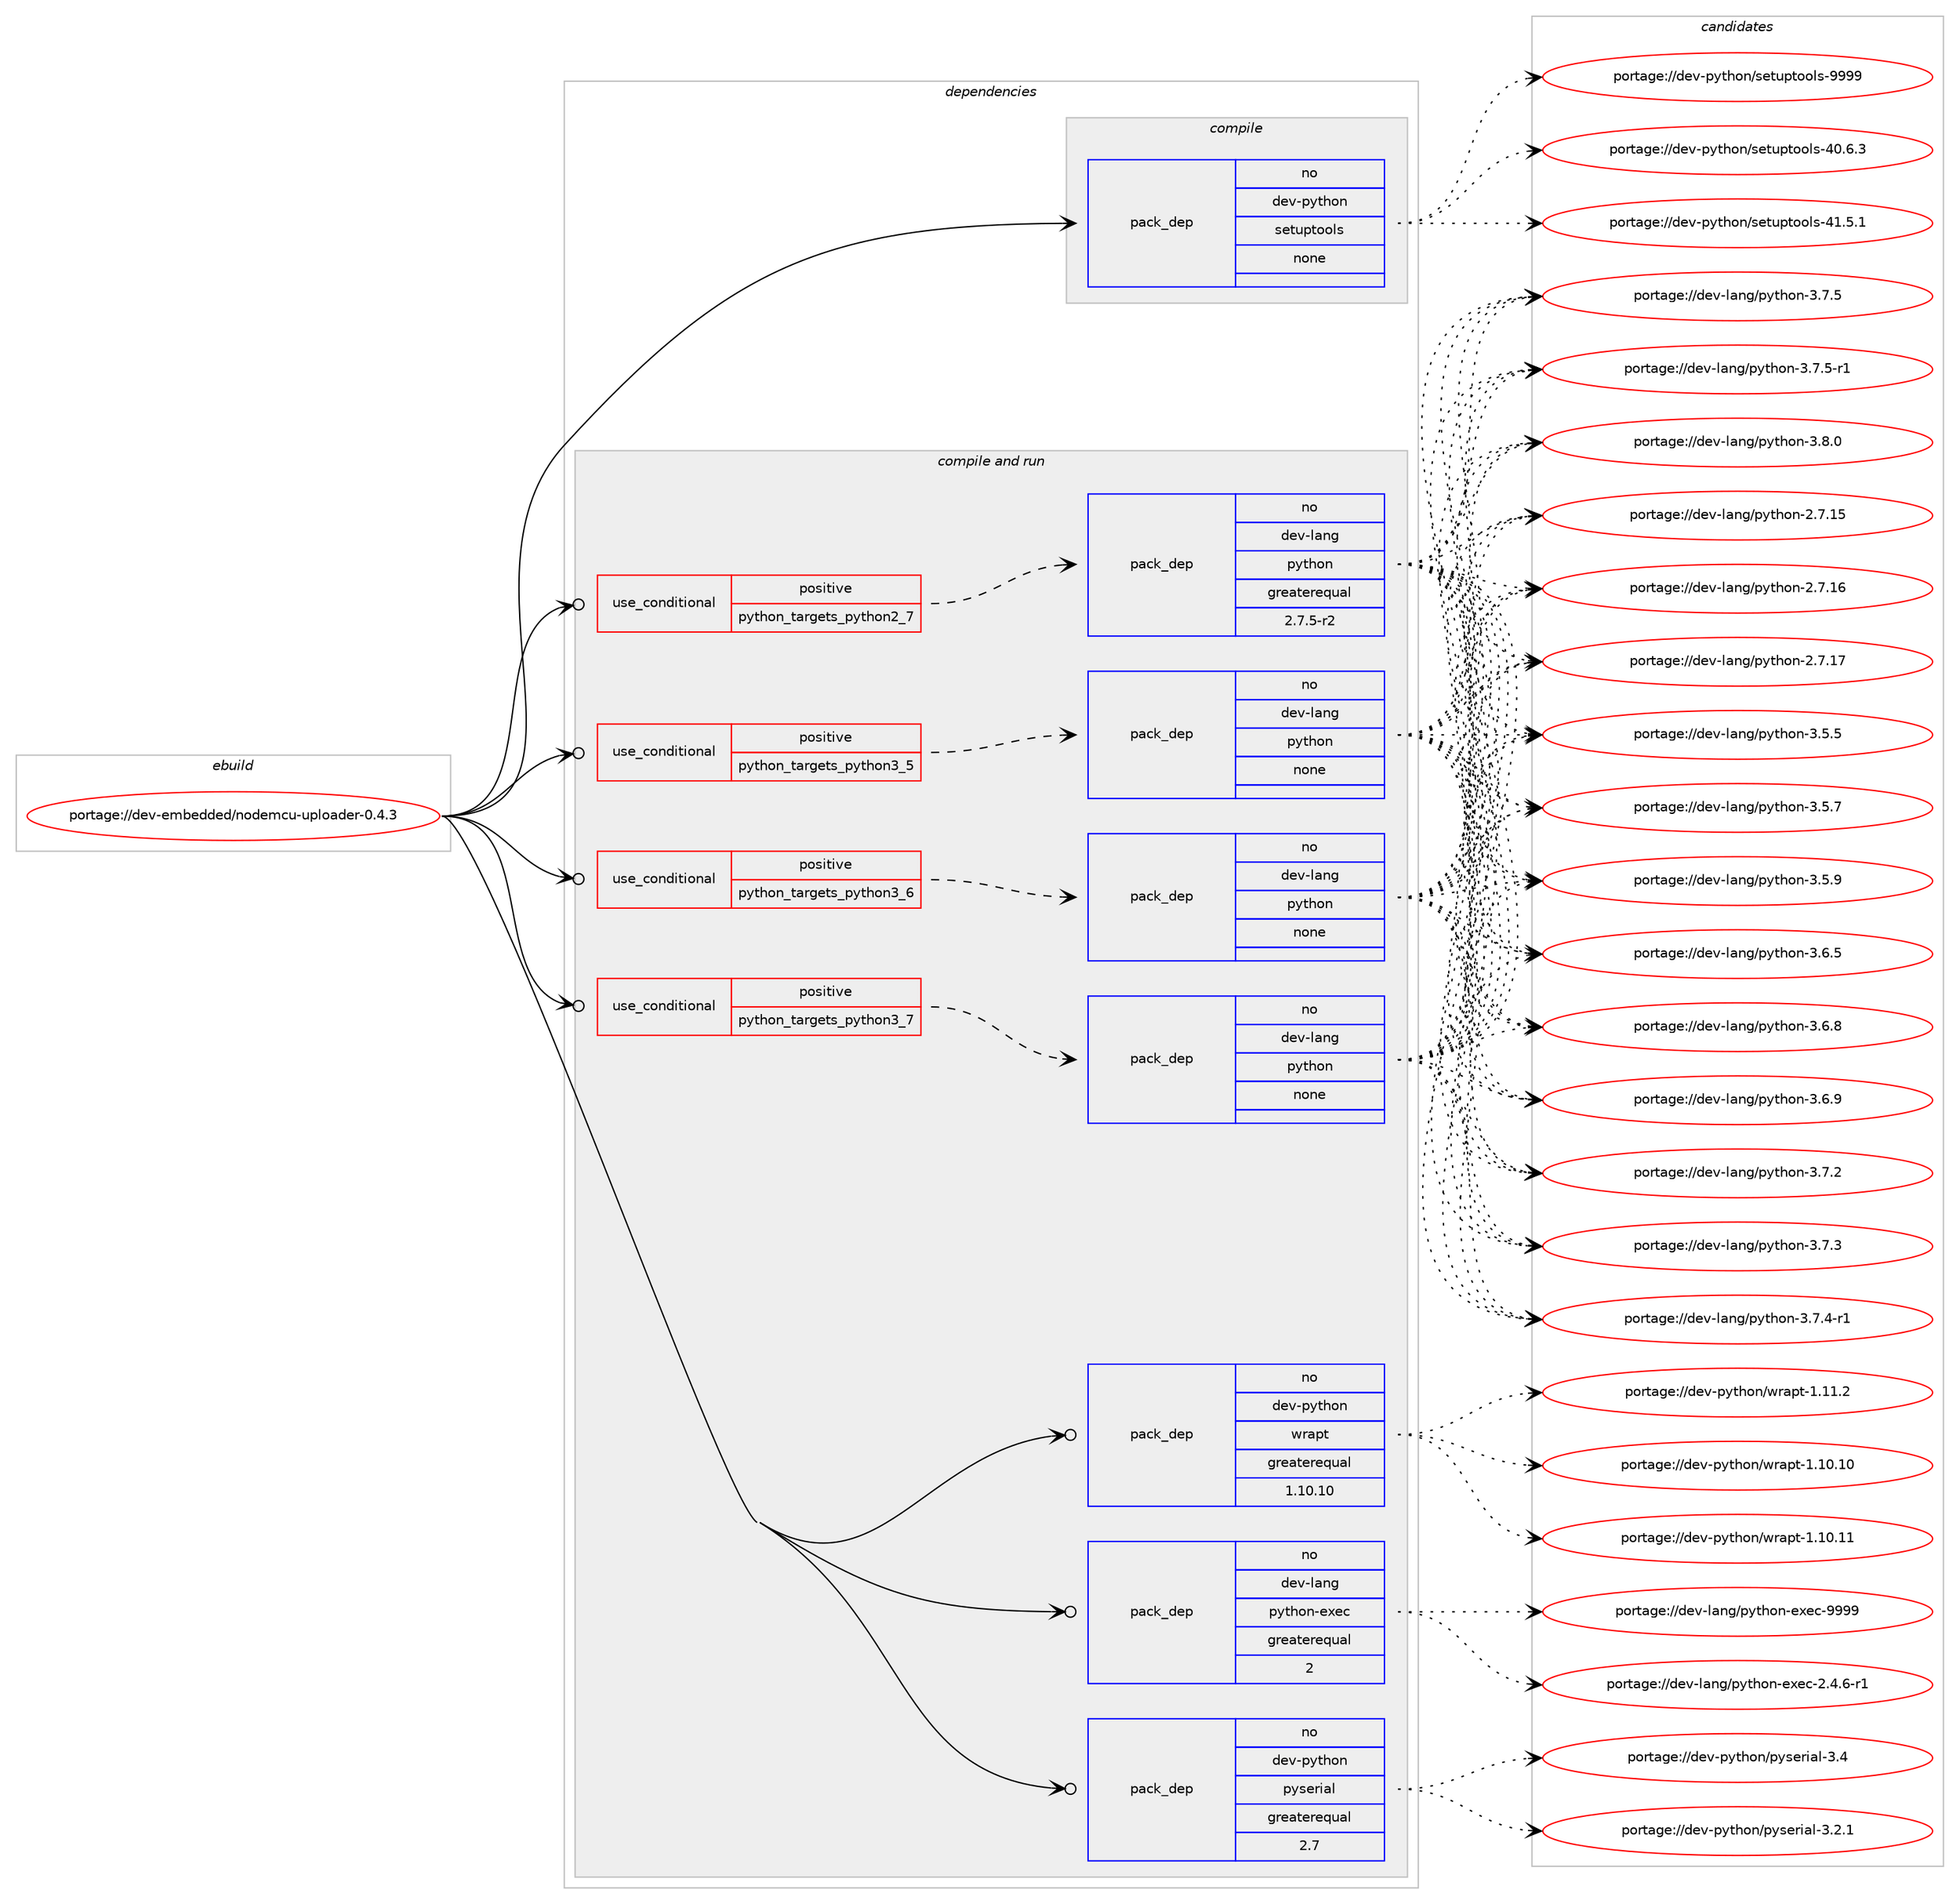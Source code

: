 digraph prolog {

# *************
# Graph options
# *************

newrank=true;
concentrate=true;
compound=true;
graph [rankdir=LR,fontname=Helvetica,fontsize=10,ranksep=1.5];#, ranksep=2.5, nodesep=0.2];
edge  [arrowhead=vee];
node  [fontname=Helvetica,fontsize=10];

# **********
# The ebuild
# **********

subgraph cluster_leftcol {
color=gray;
rank=same;
label=<<i>ebuild</i>>;
id [label="portage://dev-embedded/nodemcu-uploader-0.4.3", color=red, width=4, href="../dev-embedded/nodemcu-uploader-0.4.3.svg"];
}

# ****************
# The dependencies
# ****************

subgraph cluster_midcol {
color=gray;
label=<<i>dependencies</i>>;
subgraph cluster_compile {
fillcolor="#eeeeee";
style=filled;
label=<<i>compile</i>>;
subgraph pack44446 {
dependency59583 [label=<<TABLE BORDER="0" CELLBORDER="1" CELLSPACING="0" CELLPADDING="4" WIDTH="220"><TR><TD ROWSPAN="6" CELLPADDING="30">pack_dep</TD></TR><TR><TD WIDTH="110">no</TD></TR><TR><TD>dev-python</TD></TR><TR><TD>setuptools</TD></TR><TR><TD>none</TD></TR><TR><TD></TD></TR></TABLE>>, shape=none, color=blue];
}
id:e -> dependency59583:w [weight=20,style="solid",arrowhead="vee"];
}
subgraph cluster_compileandrun {
fillcolor="#eeeeee";
style=filled;
label=<<i>compile and run</i>>;
subgraph cond13819 {
dependency59584 [label=<<TABLE BORDER="0" CELLBORDER="1" CELLSPACING="0" CELLPADDING="4"><TR><TD ROWSPAN="3" CELLPADDING="10">use_conditional</TD></TR><TR><TD>positive</TD></TR><TR><TD>python_targets_python2_7</TD></TR></TABLE>>, shape=none, color=red];
subgraph pack44447 {
dependency59585 [label=<<TABLE BORDER="0" CELLBORDER="1" CELLSPACING="0" CELLPADDING="4" WIDTH="220"><TR><TD ROWSPAN="6" CELLPADDING="30">pack_dep</TD></TR><TR><TD WIDTH="110">no</TD></TR><TR><TD>dev-lang</TD></TR><TR><TD>python</TD></TR><TR><TD>greaterequal</TD></TR><TR><TD>2.7.5-r2</TD></TR></TABLE>>, shape=none, color=blue];
}
dependency59584:e -> dependency59585:w [weight=20,style="dashed",arrowhead="vee"];
}
id:e -> dependency59584:w [weight=20,style="solid",arrowhead="odotvee"];
subgraph cond13820 {
dependency59586 [label=<<TABLE BORDER="0" CELLBORDER="1" CELLSPACING="0" CELLPADDING="4"><TR><TD ROWSPAN="3" CELLPADDING="10">use_conditional</TD></TR><TR><TD>positive</TD></TR><TR><TD>python_targets_python3_5</TD></TR></TABLE>>, shape=none, color=red];
subgraph pack44448 {
dependency59587 [label=<<TABLE BORDER="0" CELLBORDER="1" CELLSPACING="0" CELLPADDING="4" WIDTH="220"><TR><TD ROWSPAN="6" CELLPADDING="30">pack_dep</TD></TR><TR><TD WIDTH="110">no</TD></TR><TR><TD>dev-lang</TD></TR><TR><TD>python</TD></TR><TR><TD>none</TD></TR><TR><TD></TD></TR></TABLE>>, shape=none, color=blue];
}
dependency59586:e -> dependency59587:w [weight=20,style="dashed",arrowhead="vee"];
}
id:e -> dependency59586:w [weight=20,style="solid",arrowhead="odotvee"];
subgraph cond13821 {
dependency59588 [label=<<TABLE BORDER="0" CELLBORDER="1" CELLSPACING="0" CELLPADDING="4"><TR><TD ROWSPAN="3" CELLPADDING="10">use_conditional</TD></TR><TR><TD>positive</TD></TR><TR><TD>python_targets_python3_6</TD></TR></TABLE>>, shape=none, color=red];
subgraph pack44449 {
dependency59589 [label=<<TABLE BORDER="0" CELLBORDER="1" CELLSPACING="0" CELLPADDING="4" WIDTH="220"><TR><TD ROWSPAN="6" CELLPADDING="30">pack_dep</TD></TR><TR><TD WIDTH="110">no</TD></TR><TR><TD>dev-lang</TD></TR><TR><TD>python</TD></TR><TR><TD>none</TD></TR><TR><TD></TD></TR></TABLE>>, shape=none, color=blue];
}
dependency59588:e -> dependency59589:w [weight=20,style="dashed",arrowhead="vee"];
}
id:e -> dependency59588:w [weight=20,style="solid",arrowhead="odotvee"];
subgraph cond13822 {
dependency59590 [label=<<TABLE BORDER="0" CELLBORDER="1" CELLSPACING="0" CELLPADDING="4"><TR><TD ROWSPAN="3" CELLPADDING="10">use_conditional</TD></TR><TR><TD>positive</TD></TR><TR><TD>python_targets_python3_7</TD></TR></TABLE>>, shape=none, color=red];
subgraph pack44450 {
dependency59591 [label=<<TABLE BORDER="0" CELLBORDER="1" CELLSPACING="0" CELLPADDING="4" WIDTH="220"><TR><TD ROWSPAN="6" CELLPADDING="30">pack_dep</TD></TR><TR><TD WIDTH="110">no</TD></TR><TR><TD>dev-lang</TD></TR><TR><TD>python</TD></TR><TR><TD>none</TD></TR><TR><TD></TD></TR></TABLE>>, shape=none, color=blue];
}
dependency59590:e -> dependency59591:w [weight=20,style="dashed",arrowhead="vee"];
}
id:e -> dependency59590:w [weight=20,style="solid",arrowhead="odotvee"];
subgraph pack44451 {
dependency59592 [label=<<TABLE BORDER="0" CELLBORDER="1" CELLSPACING="0" CELLPADDING="4" WIDTH="220"><TR><TD ROWSPAN="6" CELLPADDING="30">pack_dep</TD></TR><TR><TD WIDTH="110">no</TD></TR><TR><TD>dev-lang</TD></TR><TR><TD>python-exec</TD></TR><TR><TD>greaterequal</TD></TR><TR><TD>2</TD></TR></TABLE>>, shape=none, color=blue];
}
id:e -> dependency59592:w [weight=20,style="solid",arrowhead="odotvee"];
subgraph pack44452 {
dependency59593 [label=<<TABLE BORDER="0" CELLBORDER="1" CELLSPACING="0" CELLPADDING="4" WIDTH="220"><TR><TD ROWSPAN="6" CELLPADDING="30">pack_dep</TD></TR><TR><TD WIDTH="110">no</TD></TR><TR><TD>dev-python</TD></TR><TR><TD>pyserial</TD></TR><TR><TD>greaterequal</TD></TR><TR><TD>2.7</TD></TR></TABLE>>, shape=none, color=blue];
}
id:e -> dependency59593:w [weight=20,style="solid",arrowhead="odotvee"];
subgraph pack44453 {
dependency59594 [label=<<TABLE BORDER="0" CELLBORDER="1" CELLSPACING="0" CELLPADDING="4" WIDTH="220"><TR><TD ROWSPAN="6" CELLPADDING="30">pack_dep</TD></TR><TR><TD WIDTH="110">no</TD></TR><TR><TD>dev-python</TD></TR><TR><TD>wrapt</TD></TR><TR><TD>greaterequal</TD></TR><TR><TD>1.10.10</TD></TR></TABLE>>, shape=none, color=blue];
}
id:e -> dependency59594:w [weight=20,style="solid",arrowhead="odotvee"];
}
subgraph cluster_run {
fillcolor="#eeeeee";
style=filled;
label=<<i>run</i>>;
}
}

# **************
# The candidates
# **************

subgraph cluster_choices {
rank=same;
color=gray;
label=<<i>candidates</i>>;

subgraph choice44446 {
color=black;
nodesep=1;
choiceportage100101118451121211161041111104711510111611711211611111110811545524846544651 [label="portage://dev-python/setuptools-40.6.3", color=red, width=4,href="../dev-python/setuptools-40.6.3.svg"];
choiceportage100101118451121211161041111104711510111611711211611111110811545524946534649 [label="portage://dev-python/setuptools-41.5.1", color=red, width=4,href="../dev-python/setuptools-41.5.1.svg"];
choiceportage10010111845112121116104111110471151011161171121161111111081154557575757 [label="portage://dev-python/setuptools-9999", color=red, width=4,href="../dev-python/setuptools-9999.svg"];
dependency59583:e -> choiceportage100101118451121211161041111104711510111611711211611111110811545524846544651:w [style=dotted,weight="100"];
dependency59583:e -> choiceportage100101118451121211161041111104711510111611711211611111110811545524946534649:w [style=dotted,weight="100"];
dependency59583:e -> choiceportage10010111845112121116104111110471151011161171121161111111081154557575757:w [style=dotted,weight="100"];
}
subgraph choice44447 {
color=black;
nodesep=1;
choiceportage10010111845108971101034711212111610411111045504655464953 [label="portage://dev-lang/python-2.7.15", color=red, width=4,href="../dev-lang/python-2.7.15.svg"];
choiceportage10010111845108971101034711212111610411111045504655464954 [label="portage://dev-lang/python-2.7.16", color=red, width=4,href="../dev-lang/python-2.7.16.svg"];
choiceportage10010111845108971101034711212111610411111045504655464955 [label="portage://dev-lang/python-2.7.17", color=red, width=4,href="../dev-lang/python-2.7.17.svg"];
choiceportage100101118451089711010347112121116104111110455146534653 [label="portage://dev-lang/python-3.5.5", color=red, width=4,href="../dev-lang/python-3.5.5.svg"];
choiceportage100101118451089711010347112121116104111110455146534655 [label="portage://dev-lang/python-3.5.7", color=red, width=4,href="../dev-lang/python-3.5.7.svg"];
choiceportage100101118451089711010347112121116104111110455146534657 [label="portage://dev-lang/python-3.5.9", color=red, width=4,href="../dev-lang/python-3.5.9.svg"];
choiceportage100101118451089711010347112121116104111110455146544653 [label="portage://dev-lang/python-3.6.5", color=red, width=4,href="../dev-lang/python-3.6.5.svg"];
choiceportage100101118451089711010347112121116104111110455146544656 [label="portage://dev-lang/python-3.6.8", color=red, width=4,href="../dev-lang/python-3.6.8.svg"];
choiceportage100101118451089711010347112121116104111110455146544657 [label="portage://dev-lang/python-3.6.9", color=red, width=4,href="../dev-lang/python-3.6.9.svg"];
choiceportage100101118451089711010347112121116104111110455146554650 [label="portage://dev-lang/python-3.7.2", color=red, width=4,href="../dev-lang/python-3.7.2.svg"];
choiceportage100101118451089711010347112121116104111110455146554651 [label="portage://dev-lang/python-3.7.3", color=red, width=4,href="../dev-lang/python-3.7.3.svg"];
choiceportage1001011184510897110103471121211161041111104551465546524511449 [label="portage://dev-lang/python-3.7.4-r1", color=red, width=4,href="../dev-lang/python-3.7.4-r1.svg"];
choiceportage100101118451089711010347112121116104111110455146554653 [label="portage://dev-lang/python-3.7.5", color=red, width=4,href="../dev-lang/python-3.7.5.svg"];
choiceportage1001011184510897110103471121211161041111104551465546534511449 [label="portage://dev-lang/python-3.7.5-r1", color=red, width=4,href="../dev-lang/python-3.7.5-r1.svg"];
choiceportage100101118451089711010347112121116104111110455146564648 [label="portage://dev-lang/python-3.8.0", color=red, width=4,href="../dev-lang/python-3.8.0.svg"];
dependency59585:e -> choiceportage10010111845108971101034711212111610411111045504655464953:w [style=dotted,weight="100"];
dependency59585:e -> choiceportage10010111845108971101034711212111610411111045504655464954:w [style=dotted,weight="100"];
dependency59585:e -> choiceportage10010111845108971101034711212111610411111045504655464955:w [style=dotted,weight="100"];
dependency59585:e -> choiceportage100101118451089711010347112121116104111110455146534653:w [style=dotted,weight="100"];
dependency59585:e -> choiceportage100101118451089711010347112121116104111110455146534655:w [style=dotted,weight="100"];
dependency59585:e -> choiceportage100101118451089711010347112121116104111110455146534657:w [style=dotted,weight="100"];
dependency59585:e -> choiceportage100101118451089711010347112121116104111110455146544653:w [style=dotted,weight="100"];
dependency59585:e -> choiceportage100101118451089711010347112121116104111110455146544656:w [style=dotted,weight="100"];
dependency59585:e -> choiceportage100101118451089711010347112121116104111110455146544657:w [style=dotted,weight="100"];
dependency59585:e -> choiceportage100101118451089711010347112121116104111110455146554650:w [style=dotted,weight="100"];
dependency59585:e -> choiceportage100101118451089711010347112121116104111110455146554651:w [style=dotted,weight="100"];
dependency59585:e -> choiceportage1001011184510897110103471121211161041111104551465546524511449:w [style=dotted,weight="100"];
dependency59585:e -> choiceportage100101118451089711010347112121116104111110455146554653:w [style=dotted,weight="100"];
dependency59585:e -> choiceportage1001011184510897110103471121211161041111104551465546534511449:w [style=dotted,weight="100"];
dependency59585:e -> choiceportage100101118451089711010347112121116104111110455146564648:w [style=dotted,weight="100"];
}
subgraph choice44448 {
color=black;
nodesep=1;
choiceportage10010111845108971101034711212111610411111045504655464953 [label="portage://dev-lang/python-2.7.15", color=red, width=4,href="../dev-lang/python-2.7.15.svg"];
choiceportage10010111845108971101034711212111610411111045504655464954 [label="portage://dev-lang/python-2.7.16", color=red, width=4,href="../dev-lang/python-2.7.16.svg"];
choiceportage10010111845108971101034711212111610411111045504655464955 [label="portage://dev-lang/python-2.7.17", color=red, width=4,href="../dev-lang/python-2.7.17.svg"];
choiceportage100101118451089711010347112121116104111110455146534653 [label="portage://dev-lang/python-3.5.5", color=red, width=4,href="../dev-lang/python-3.5.5.svg"];
choiceportage100101118451089711010347112121116104111110455146534655 [label="portage://dev-lang/python-3.5.7", color=red, width=4,href="../dev-lang/python-3.5.7.svg"];
choiceportage100101118451089711010347112121116104111110455146534657 [label="portage://dev-lang/python-3.5.9", color=red, width=4,href="../dev-lang/python-3.5.9.svg"];
choiceportage100101118451089711010347112121116104111110455146544653 [label="portage://dev-lang/python-3.6.5", color=red, width=4,href="../dev-lang/python-3.6.5.svg"];
choiceportage100101118451089711010347112121116104111110455146544656 [label="portage://dev-lang/python-3.6.8", color=red, width=4,href="../dev-lang/python-3.6.8.svg"];
choiceportage100101118451089711010347112121116104111110455146544657 [label="portage://dev-lang/python-3.6.9", color=red, width=4,href="../dev-lang/python-3.6.9.svg"];
choiceportage100101118451089711010347112121116104111110455146554650 [label="portage://dev-lang/python-3.7.2", color=red, width=4,href="../dev-lang/python-3.7.2.svg"];
choiceportage100101118451089711010347112121116104111110455146554651 [label="portage://dev-lang/python-3.7.3", color=red, width=4,href="../dev-lang/python-3.7.3.svg"];
choiceportage1001011184510897110103471121211161041111104551465546524511449 [label="portage://dev-lang/python-3.7.4-r1", color=red, width=4,href="../dev-lang/python-3.7.4-r1.svg"];
choiceportage100101118451089711010347112121116104111110455146554653 [label="portage://dev-lang/python-3.7.5", color=red, width=4,href="../dev-lang/python-3.7.5.svg"];
choiceportage1001011184510897110103471121211161041111104551465546534511449 [label="portage://dev-lang/python-3.7.5-r1", color=red, width=4,href="../dev-lang/python-3.7.5-r1.svg"];
choiceportage100101118451089711010347112121116104111110455146564648 [label="portage://dev-lang/python-3.8.0", color=red, width=4,href="../dev-lang/python-3.8.0.svg"];
dependency59587:e -> choiceportage10010111845108971101034711212111610411111045504655464953:w [style=dotted,weight="100"];
dependency59587:e -> choiceportage10010111845108971101034711212111610411111045504655464954:w [style=dotted,weight="100"];
dependency59587:e -> choiceportage10010111845108971101034711212111610411111045504655464955:w [style=dotted,weight="100"];
dependency59587:e -> choiceportage100101118451089711010347112121116104111110455146534653:w [style=dotted,weight="100"];
dependency59587:e -> choiceportage100101118451089711010347112121116104111110455146534655:w [style=dotted,weight="100"];
dependency59587:e -> choiceportage100101118451089711010347112121116104111110455146534657:w [style=dotted,weight="100"];
dependency59587:e -> choiceportage100101118451089711010347112121116104111110455146544653:w [style=dotted,weight="100"];
dependency59587:e -> choiceportage100101118451089711010347112121116104111110455146544656:w [style=dotted,weight="100"];
dependency59587:e -> choiceportage100101118451089711010347112121116104111110455146544657:w [style=dotted,weight="100"];
dependency59587:e -> choiceportage100101118451089711010347112121116104111110455146554650:w [style=dotted,weight="100"];
dependency59587:e -> choiceportage100101118451089711010347112121116104111110455146554651:w [style=dotted,weight="100"];
dependency59587:e -> choiceportage1001011184510897110103471121211161041111104551465546524511449:w [style=dotted,weight="100"];
dependency59587:e -> choiceportage100101118451089711010347112121116104111110455146554653:w [style=dotted,weight="100"];
dependency59587:e -> choiceportage1001011184510897110103471121211161041111104551465546534511449:w [style=dotted,weight="100"];
dependency59587:e -> choiceportage100101118451089711010347112121116104111110455146564648:w [style=dotted,weight="100"];
}
subgraph choice44449 {
color=black;
nodesep=1;
choiceportage10010111845108971101034711212111610411111045504655464953 [label="portage://dev-lang/python-2.7.15", color=red, width=4,href="../dev-lang/python-2.7.15.svg"];
choiceportage10010111845108971101034711212111610411111045504655464954 [label="portage://dev-lang/python-2.7.16", color=red, width=4,href="../dev-lang/python-2.7.16.svg"];
choiceportage10010111845108971101034711212111610411111045504655464955 [label="portage://dev-lang/python-2.7.17", color=red, width=4,href="../dev-lang/python-2.7.17.svg"];
choiceportage100101118451089711010347112121116104111110455146534653 [label="portage://dev-lang/python-3.5.5", color=red, width=4,href="../dev-lang/python-3.5.5.svg"];
choiceportage100101118451089711010347112121116104111110455146534655 [label="portage://dev-lang/python-3.5.7", color=red, width=4,href="../dev-lang/python-3.5.7.svg"];
choiceportage100101118451089711010347112121116104111110455146534657 [label="portage://dev-lang/python-3.5.9", color=red, width=4,href="../dev-lang/python-3.5.9.svg"];
choiceportage100101118451089711010347112121116104111110455146544653 [label="portage://dev-lang/python-3.6.5", color=red, width=4,href="../dev-lang/python-3.6.5.svg"];
choiceportage100101118451089711010347112121116104111110455146544656 [label="portage://dev-lang/python-3.6.8", color=red, width=4,href="../dev-lang/python-3.6.8.svg"];
choiceportage100101118451089711010347112121116104111110455146544657 [label="portage://dev-lang/python-3.6.9", color=red, width=4,href="../dev-lang/python-3.6.9.svg"];
choiceportage100101118451089711010347112121116104111110455146554650 [label="portage://dev-lang/python-3.7.2", color=red, width=4,href="../dev-lang/python-3.7.2.svg"];
choiceportage100101118451089711010347112121116104111110455146554651 [label="portage://dev-lang/python-3.7.3", color=red, width=4,href="../dev-lang/python-3.7.3.svg"];
choiceportage1001011184510897110103471121211161041111104551465546524511449 [label="portage://dev-lang/python-3.7.4-r1", color=red, width=4,href="../dev-lang/python-3.7.4-r1.svg"];
choiceportage100101118451089711010347112121116104111110455146554653 [label="portage://dev-lang/python-3.7.5", color=red, width=4,href="../dev-lang/python-3.7.5.svg"];
choiceportage1001011184510897110103471121211161041111104551465546534511449 [label="portage://dev-lang/python-3.7.5-r1", color=red, width=4,href="../dev-lang/python-3.7.5-r1.svg"];
choiceportage100101118451089711010347112121116104111110455146564648 [label="portage://dev-lang/python-3.8.0", color=red, width=4,href="../dev-lang/python-3.8.0.svg"];
dependency59589:e -> choiceportage10010111845108971101034711212111610411111045504655464953:w [style=dotted,weight="100"];
dependency59589:e -> choiceportage10010111845108971101034711212111610411111045504655464954:w [style=dotted,weight="100"];
dependency59589:e -> choiceportage10010111845108971101034711212111610411111045504655464955:w [style=dotted,weight="100"];
dependency59589:e -> choiceportage100101118451089711010347112121116104111110455146534653:w [style=dotted,weight="100"];
dependency59589:e -> choiceportage100101118451089711010347112121116104111110455146534655:w [style=dotted,weight="100"];
dependency59589:e -> choiceportage100101118451089711010347112121116104111110455146534657:w [style=dotted,weight="100"];
dependency59589:e -> choiceportage100101118451089711010347112121116104111110455146544653:w [style=dotted,weight="100"];
dependency59589:e -> choiceportage100101118451089711010347112121116104111110455146544656:w [style=dotted,weight="100"];
dependency59589:e -> choiceportage100101118451089711010347112121116104111110455146544657:w [style=dotted,weight="100"];
dependency59589:e -> choiceportage100101118451089711010347112121116104111110455146554650:w [style=dotted,weight="100"];
dependency59589:e -> choiceportage100101118451089711010347112121116104111110455146554651:w [style=dotted,weight="100"];
dependency59589:e -> choiceportage1001011184510897110103471121211161041111104551465546524511449:w [style=dotted,weight="100"];
dependency59589:e -> choiceportage100101118451089711010347112121116104111110455146554653:w [style=dotted,weight="100"];
dependency59589:e -> choiceportage1001011184510897110103471121211161041111104551465546534511449:w [style=dotted,weight="100"];
dependency59589:e -> choiceportage100101118451089711010347112121116104111110455146564648:w [style=dotted,weight="100"];
}
subgraph choice44450 {
color=black;
nodesep=1;
choiceportage10010111845108971101034711212111610411111045504655464953 [label="portage://dev-lang/python-2.7.15", color=red, width=4,href="../dev-lang/python-2.7.15.svg"];
choiceportage10010111845108971101034711212111610411111045504655464954 [label="portage://dev-lang/python-2.7.16", color=red, width=4,href="../dev-lang/python-2.7.16.svg"];
choiceportage10010111845108971101034711212111610411111045504655464955 [label="portage://dev-lang/python-2.7.17", color=red, width=4,href="../dev-lang/python-2.7.17.svg"];
choiceportage100101118451089711010347112121116104111110455146534653 [label="portage://dev-lang/python-3.5.5", color=red, width=4,href="../dev-lang/python-3.5.5.svg"];
choiceportage100101118451089711010347112121116104111110455146534655 [label="portage://dev-lang/python-3.5.7", color=red, width=4,href="../dev-lang/python-3.5.7.svg"];
choiceportage100101118451089711010347112121116104111110455146534657 [label="portage://dev-lang/python-3.5.9", color=red, width=4,href="../dev-lang/python-3.5.9.svg"];
choiceportage100101118451089711010347112121116104111110455146544653 [label="portage://dev-lang/python-3.6.5", color=red, width=4,href="../dev-lang/python-3.6.5.svg"];
choiceportage100101118451089711010347112121116104111110455146544656 [label="portage://dev-lang/python-3.6.8", color=red, width=4,href="../dev-lang/python-3.6.8.svg"];
choiceportage100101118451089711010347112121116104111110455146544657 [label="portage://dev-lang/python-3.6.9", color=red, width=4,href="../dev-lang/python-3.6.9.svg"];
choiceportage100101118451089711010347112121116104111110455146554650 [label="portage://dev-lang/python-3.7.2", color=red, width=4,href="../dev-lang/python-3.7.2.svg"];
choiceportage100101118451089711010347112121116104111110455146554651 [label="portage://dev-lang/python-3.7.3", color=red, width=4,href="../dev-lang/python-3.7.3.svg"];
choiceportage1001011184510897110103471121211161041111104551465546524511449 [label="portage://dev-lang/python-3.7.4-r1", color=red, width=4,href="../dev-lang/python-3.7.4-r1.svg"];
choiceportage100101118451089711010347112121116104111110455146554653 [label="portage://dev-lang/python-3.7.5", color=red, width=4,href="../dev-lang/python-3.7.5.svg"];
choiceportage1001011184510897110103471121211161041111104551465546534511449 [label="portage://dev-lang/python-3.7.5-r1", color=red, width=4,href="../dev-lang/python-3.7.5-r1.svg"];
choiceportage100101118451089711010347112121116104111110455146564648 [label="portage://dev-lang/python-3.8.0", color=red, width=4,href="../dev-lang/python-3.8.0.svg"];
dependency59591:e -> choiceportage10010111845108971101034711212111610411111045504655464953:w [style=dotted,weight="100"];
dependency59591:e -> choiceportage10010111845108971101034711212111610411111045504655464954:w [style=dotted,weight="100"];
dependency59591:e -> choiceportage10010111845108971101034711212111610411111045504655464955:w [style=dotted,weight="100"];
dependency59591:e -> choiceportage100101118451089711010347112121116104111110455146534653:w [style=dotted,weight="100"];
dependency59591:e -> choiceportage100101118451089711010347112121116104111110455146534655:w [style=dotted,weight="100"];
dependency59591:e -> choiceportage100101118451089711010347112121116104111110455146534657:w [style=dotted,weight="100"];
dependency59591:e -> choiceportage100101118451089711010347112121116104111110455146544653:w [style=dotted,weight="100"];
dependency59591:e -> choiceportage100101118451089711010347112121116104111110455146544656:w [style=dotted,weight="100"];
dependency59591:e -> choiceportage100101118451089711010347112121116104111110455146544657:w [style=dotted,weight="100"];
dependency59591:e -> choiceportage100101118451089711010347112121116104111110455146554650:w [style=dotted,weight="100"];
dependency59591:e -> choiceportage100101118451089711010347112121116104111110455146554651:w [style=dotted,weight="100"];
dependency59591:e -> choiceportage1001011184510897110103471121211161041111104551465546524511449:w [style=dotted,weight="100"];
dependency59591:e -> choiceportage100101118451089711010347112121116104111110455146554653:w [style=dotted,weight="100"];
dependency59591:e -> choiceportage1001011184510897110103471121211161041111104551465546534511449:w [style=dotted,weight="100"];
dependency59591:e -> choiceportage100101118451089711010347112121116104111110455146564648:w [style=dotted,weight="100"];
}
subgraph choice44451 {
color=black;
nodesep=1;
choiceportage10010111845108971101034711212111610411111045101120101994550465246544511449 [label="portage://dev-lang/python-exec-2.4.6-r1", color=red, width=4,href="../dev-lang/python-exec-2.4.6-r1.svg"];
choiceportage10010111845108971101034711212111610411111045101120101994557575757 [label="portage://dev-lang/python-exec-9999", color=red, width=4,href="../dev-lang/python-exec-9999.svg"];
dependency59592:e -> choiceportage10010111845108971101034711212111610411111045101120101994550465246544511449:w [style=dotted,weight="100"];
dependency59592:e -> choiceportage10010111845108971101034711212111610411111045101120101994557575757:w [style=dotted,weight="100"];
}
subgraph choice44452 {
color=black;
nodesep=1;
choiceportage100101118451121211161041111104711212111510111410597108455146504649 [label="portage://dev-python/pyserial-3.2.1", color=red, width=4,href="../dev-python/pyserial-3.2.1.svg"];
choiceportage10010111845112121116104111110471121211151011141059710845514652 [label="portage://dev-python/pyserial-3.4", color=red, width=4,href="../dev-python/pyserial-3.4.svg"];
dependency59593:e -> choiceportage100101118451121211161041111104711212111510111410597108455146504649:w [style=dotted,weight="100"];
dependency59593:e -> choiceportage10010111845112121116104111110471121211151011141059710845514652:w [style=dotted,weight="100"];
}
subgraph choice44453 {
color=black;
nodesep=1;
choiceportage1001011184511212111610411111047119114971121164549464948464948 [label="portage://dev-python/wrapt-1.10.10", color=red, width=4,href="../dev-python/wrapt-1.10.10.svg"];
choiceportage1001011184511212111610411111047119114971121164549464948464949 [label="portage://dev-python/wrapt-1.10.11", color=red, width=4,href="../dev-python/wrapt-1.10.11.svg"];
choiceportage10010111845112121116104111110471191149711211645494649494650 [label="portage://dev-python/wrapt-1.11.2", color=red, width=4,href="../dev-python/wrapt-1.11.2.svg"];
dependency59594:e -> choiceportage1001011184511212111610411111047119114971121164549464948464948:w [style=dotted,weight="100"];
dependency59594:e -> choiceportage1001011184511212111610411111047119114971121164549464948464949:w [style=dotted,weight="100"];
dependency59594:e -> choiceportage10010111845112121116104111110471191149711211645494649494650:w [style=dotted,weight="100"];
}
}

}
